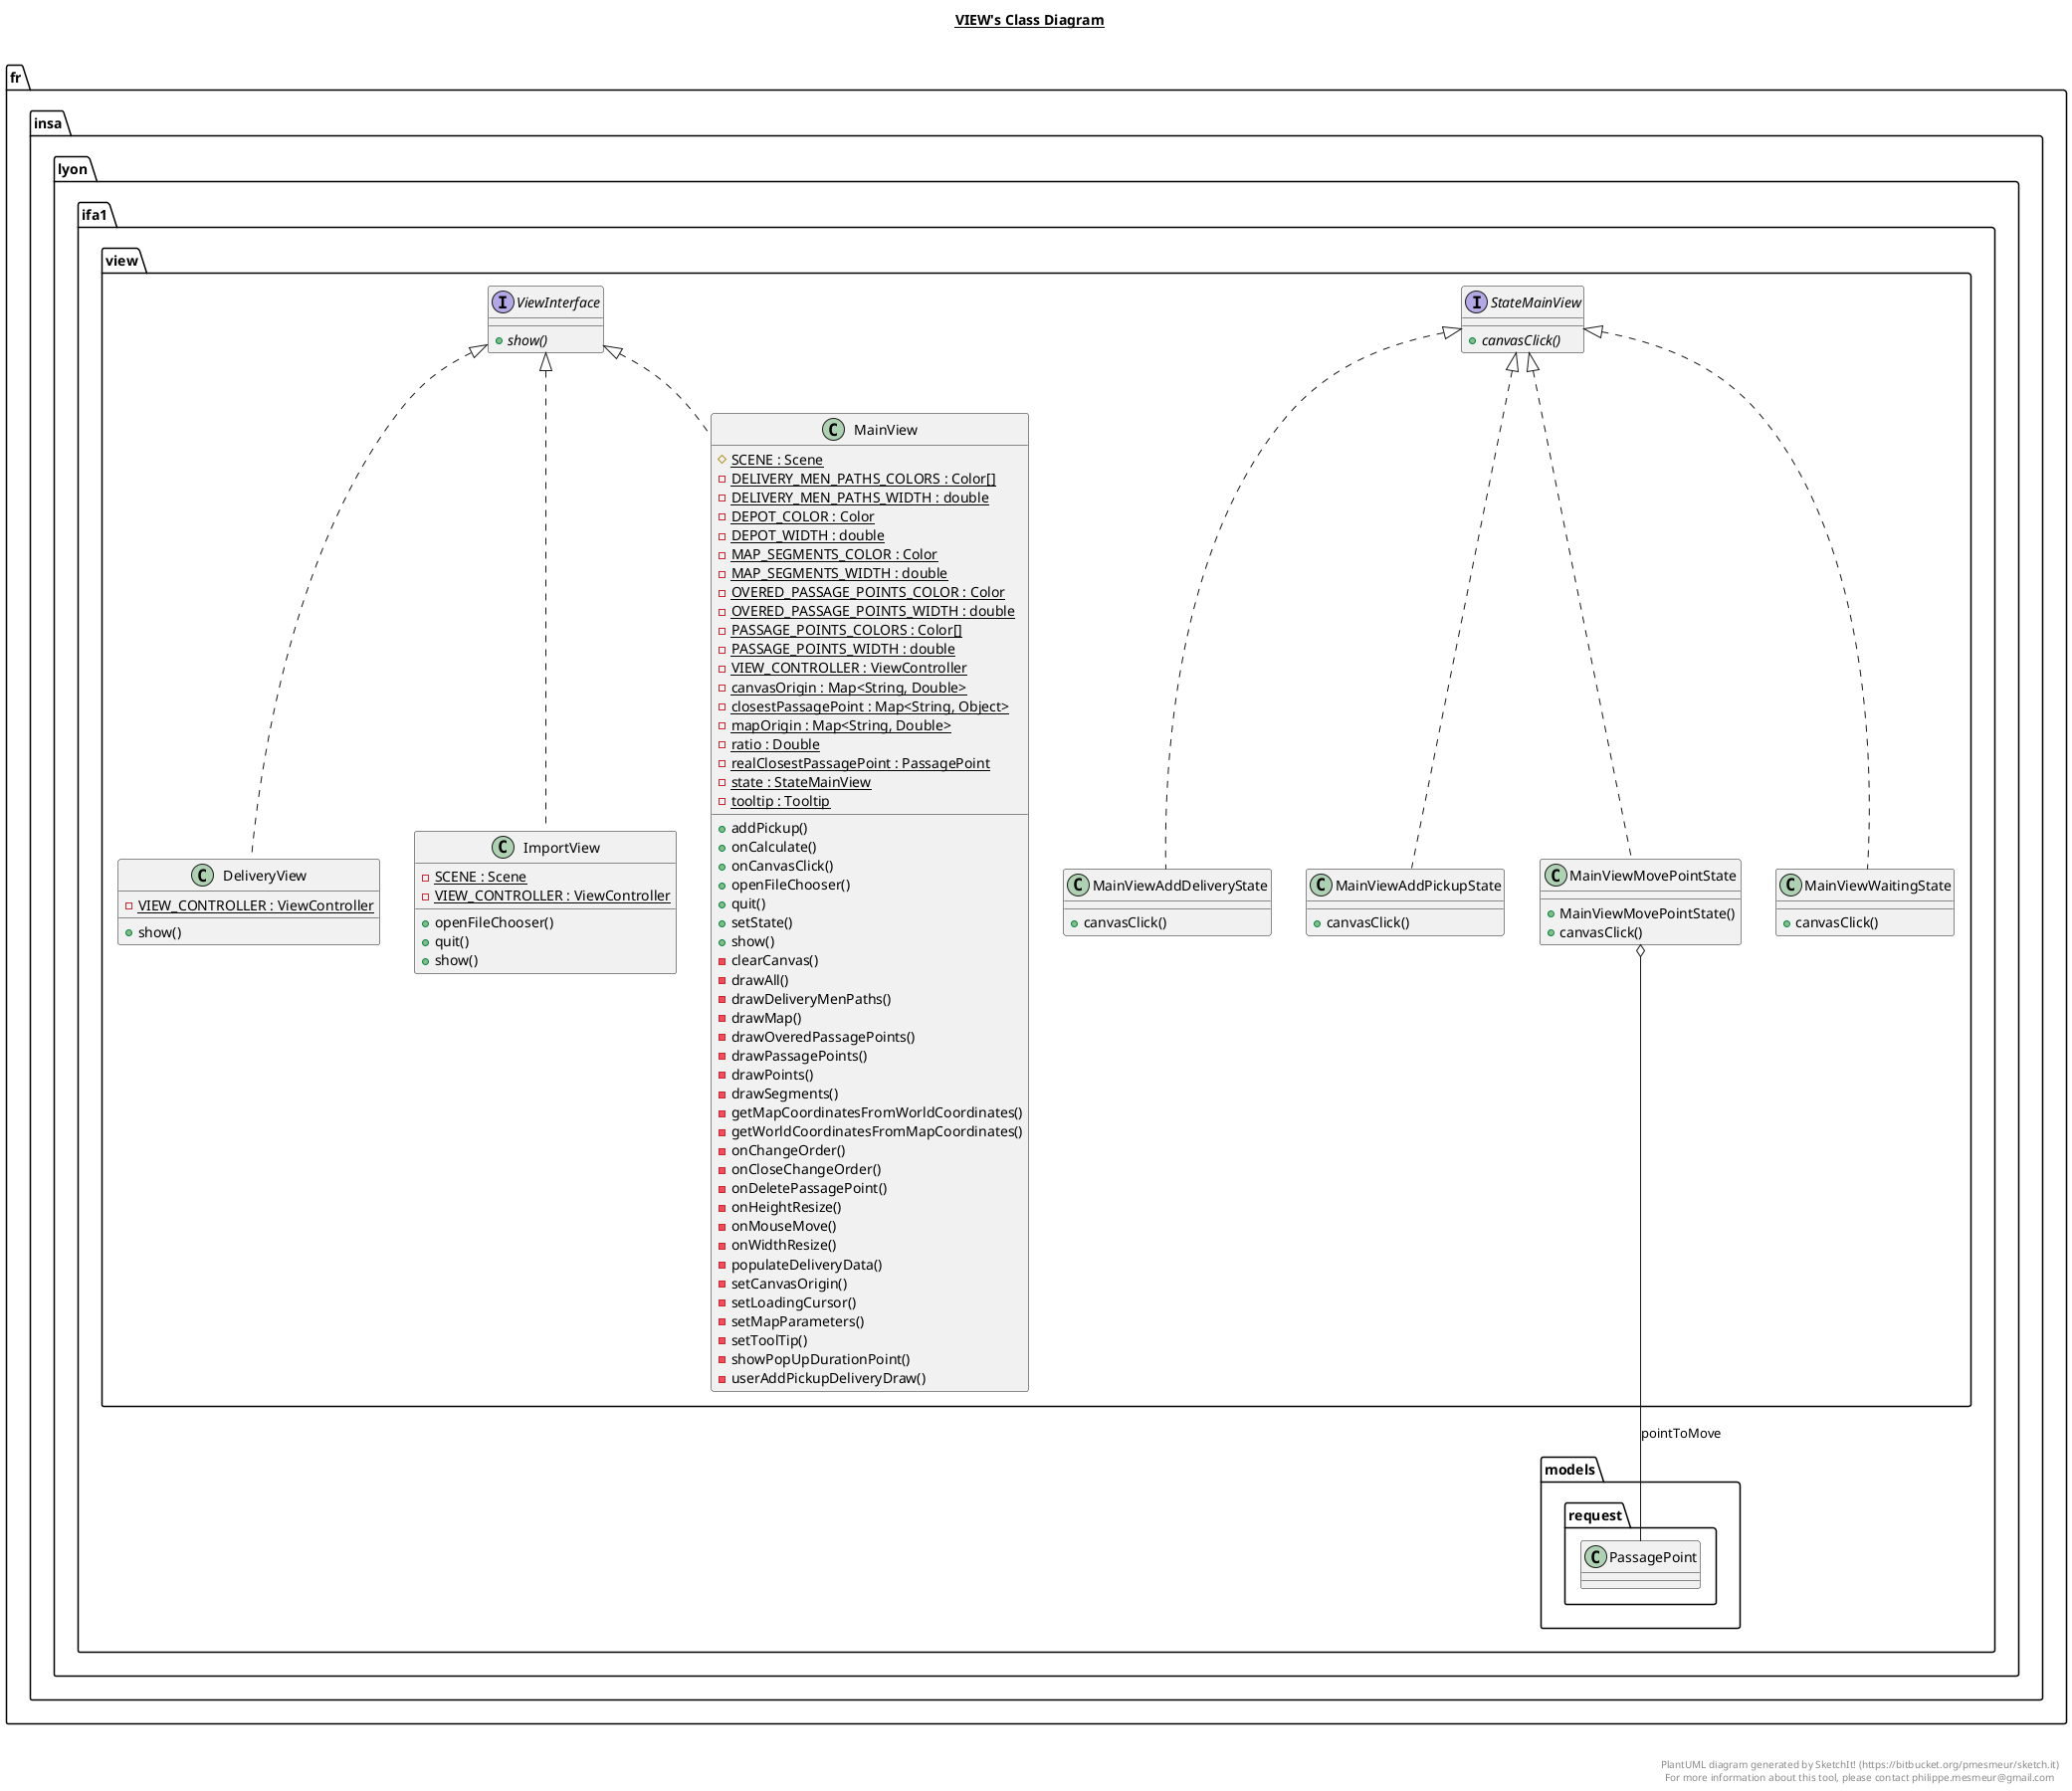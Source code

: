 @startuml

title __VIEW's Class Diagram__\n

  namespace fr.insa.lyon.ifa1 {
    namespace view {
      class fr.insa.lyon.ifa1.view.DeliveryView {
          {static} - VIEW_CONTROLLER : ViewController
          + show()
      }
    }
  }
  

  namespace fr.insa.lyon.ifa1 {
    namespace view {
      class fr.insa.lyon.ifa1.view.ImportView {
          {static} - SCENE : Scene
          {static} - VIEW_CONTROLLER : ViewController
          + openFileChooser()
          + quit()
          + show()
      }
    }
  }
  

  namespace fr.insa.lyon.ifa1 {
    namespace view {
      class fr.insa.lyon.ifa1.view.MainView {
          {static} # SCENE : Scene
          {static} - DELIVERY_MEN_PATHS_COLORS : Color[]
          {static} - DELIVERY_MEN_PATHS_WIDTH : double
          {static} - DEPOT_COLOR : Color
          {static} - DEPOT_WIDTH : double
          {static} - MAP_SEGMENTS_COLOR : Color
          {static} - MAP_SEGMENTS_WIDTH : double
          {static} - OVERED_PASSAGE_POINTS_COLOR : Color
          {static} - OVERED_PASSAGE_POINTS_WIDTH : double
          {static} - PASSAGE_POINTS_COLORS : Color[]
          {static} - PASSAGE_POINTS_WIDTH : double
          {static} - VIEW_CONTROLLER : ViewController
          {static} - canvasOrigin : Map<String, Double>
          {static} - closestPassagePoint : Map<String, Object>
          {static} - mapOrigin : Map<String, Double>
          {static} - ratio : Double
          {static} - realClosestPassagePoint : PassagePoint
          {static} - state : StateMainView
          {static} - tooltip : Tooltip
          + addPickup()
          + onCalculate()
          + onCanvasClick()
          + openFileChooser()
          + quit()
          + setState()
          + show()
          - clearCanvas()
          - drawAll()
          - drawDeliveryMenPaths()
          - drawMap()
          - drawOveredPassagePoints()
          - drawPassagePoints()
          - drawPoints()
          - drawSegments()
          - getMapCoordinatesFromWorldCoordinates()
          - getWorldCoordinatesFromMapCoordinates()
          - onChangeOrder()
          - onCloseChangeOrder()
          - onDeletePassagePoint()
          - onHeightResize()
          - onMouseMove()
          - onWidthResize()
          - populateDeliveryData()
          - setCanvasOrigin()
          - setLoadingCursor()
          - setMapParameters()
          - setToolTip()
          - showPopUpDurationPoint()
          - userAddPickupDeliveryDraw()
      }
    }
  }
  

  namespace fr.insa.lyon.ifa1 {
    namespace view {
      class fr.insa.lyon.ifa1.view.MainViewAddDeliveryState {
          + canvasClick()
      }
    }
  }
  

  namespace fr.insa.lyon.ifa1 {
    namespace view {
      class fr.insa.lyon.ifa1.view.MainViewAddPickupState {
          + canvasClick()
      }
    }
  }
  

  namespace fr.insa.lyon.ifa1 {
    namespace view {
      class fr.insa.lyon.ifa1.view.MainViewMovePointState {
          + MainViewMovePointState()
          + canvasClick()
      }
    }
  }
  

  namespace fr.insa.lyon.ifa1 {
    namespace view {
      class fr.insa.lyon.ifa1.view.MainViewWaitingState {
          + canvasClick()
      }
    }
  }
  

  namespace fr.insa.lyon.ifa1 {
    namespace view {
      interface fr.insa.lyon.ifa1.view.StateMainView {
          {abstract} + canvasClick()
      }
    }
  }
  

  namespace fr.insa.lyon.ifa1 {
    namespace view {
      interface fr.insa.lyon.ifa1.view.ViewInterface {
          {abstract} + show()
      }
    }
  }
  

  fr.insa.lyon.ifa1.view.DeliveryView .up.|> fr.insa.lyon.ifa1.view.ViewInterface
  fr.insa.lyon.ifa1.view.ImportView .up.|> fr.insa.lyon.ifa1.view.ViewInterface
  fr.insa.lyon.ifa1.view.MainView .up.|> fr.insa.lyon.ifa1.view.ViewInterface
  fr.insa.lyon.ifa1.view.MainViewAddDeliveryState .up.|> fr.insa.lyon.ifa1.view.StateMainView
  fr.insa.lyon.ifa1.view.MainViewAddPickupState .up.|> fr.insa.lyon.ifa1.view.StateMainView
  fr.insa.lyon.ifa1.view.MainViewMovePointState .up.|> fr.insa.lyon.ifa1.view.StateMainView
  fr.insa.lyon.ifa1.view.MainViewMovePointState o-- fr.insa.lyon.ifa1.models.request.PassagePoint : pointToMove
  fr.insa.lyon.ifa1.view.MainViewWaitingState .up.|> fr.insa.lyon.ifa1.view.StateMainView


right footer


PlantUML diagram generated by SketchIt! (https://bitbucket.org/pmesmeur/sketch.it)
For more information about this tool, please contact philippe.mesmeur@gmail.com
endfooter

@enduml
